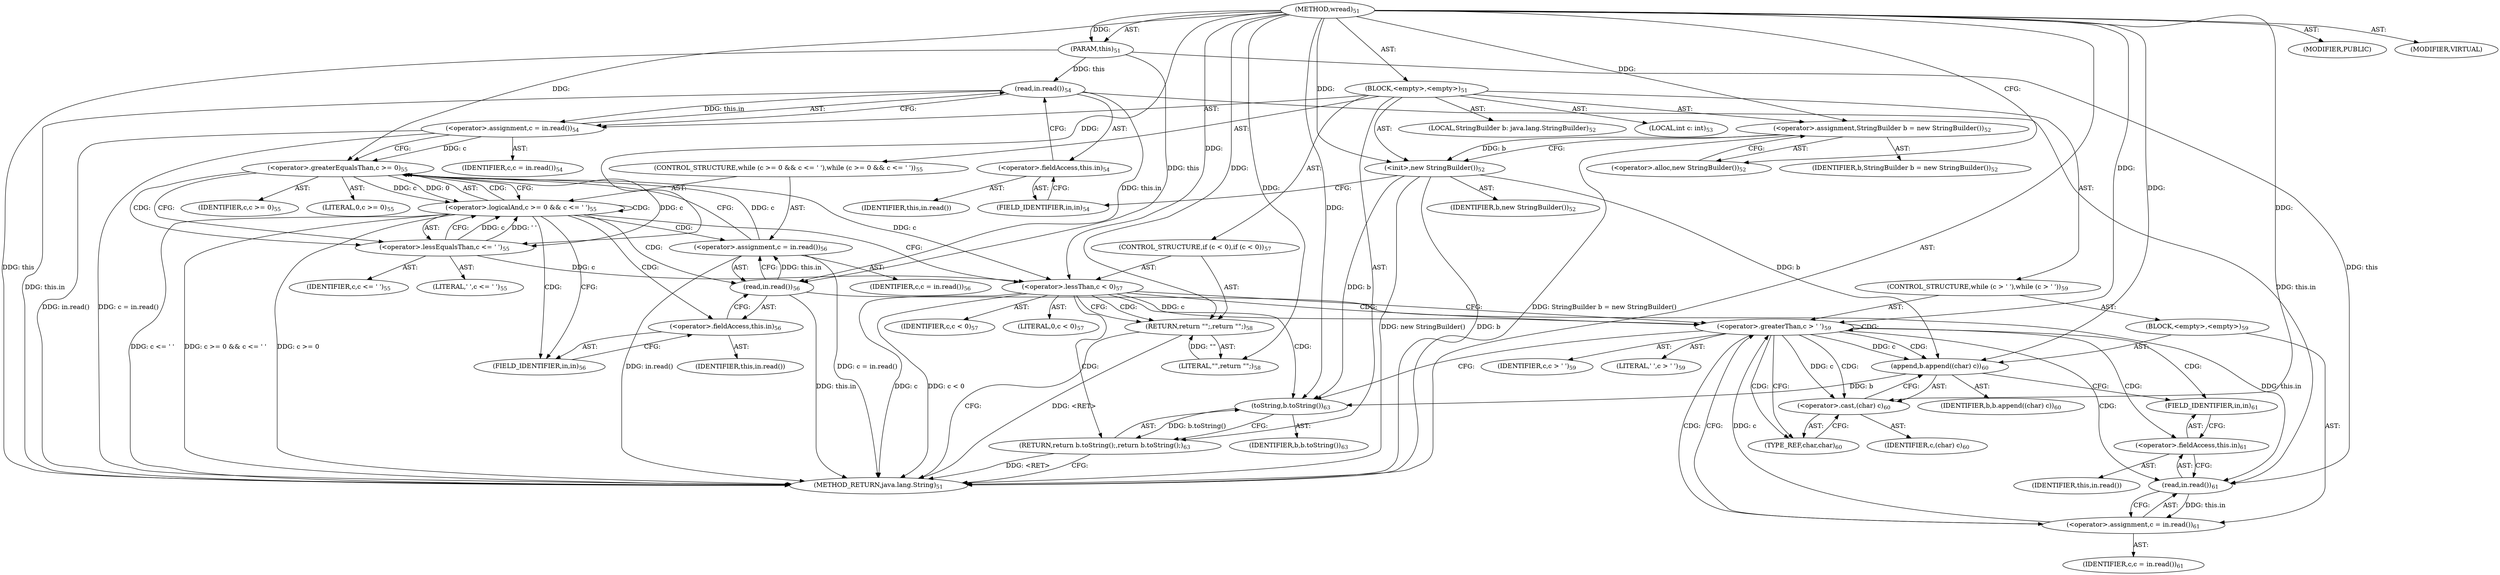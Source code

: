digraph "wread" {  
"160" [label = <(METHOD,wread)<SUB>51</SUB>> ]
"161" [label = <(PARAM,this)<SUB>51</SUB>> ]
"162" [label = <(BLOCK,&lt;empty&gt;,&lt;empty&gt;)<SUB>51</SUB>> ]
"9" [label = <(LOCAL,StringBuilder b: java.lang.StringBuilder)<SUB>52</SUB>> ]
"163" [label = <(&lt;operator&gt;.assignment,StringBuilder b = new StringBuilder())<SUB>52</SUB>> ]
"164" [label = <(IDENTIFIER,b,StringBuilder b = new StringBuilder())<SUB>52</SUB>> ]
"165" [label = <(&lt;operator&gt;.alloc,new StringBuilder())<SUB>52</SUB>> ]
"166" [label = <(&lt;init&gt;,new StringBuilder())<SUB>52</SUB>> ]
"8" [label = <(IDENTIFIER,b,new StringBuilder())<SUB>52</SUB>> ]
"167" [label = <(LOCAL,int c: int)<SUB>53</SUB>> ]
"168" [label = <(&lt;operator&gt;.assignment,c = in.read())<SUB>54</SUB>> ]
"169" [label = <(IDENTIFIER,c,c = in.read())<SUB>54</SUB>> ]
"170" [label = <(read,in.read())<SUB>54</SUB>> ]
"171" [label = <(&lt;operator&gt;.fieldAccess,this.in)<SUB>54</SUB>> ]
"172" [label = <(IDENTIFIER,this,in.read())> ]
"173" [label = <(FIELD_IDENTIFIER,in,in)<SUB>54</SUB>> ]
"174" [label = <(CONTROL_STRUCTURE,while (c &gt;= 0 &amp;&amp; c &lt;= ' '),while (c &gt;= 0 &amp;&amp; c &lt;= ' '))<SUB>55</SUB>> ]
"175" [label = <(&lt;operator&gt;.logicalAnd,c &gt;= 0 &amp;&amp; c &lt;= ' ')<SUB>55</SUB>> ]
"176" [label = <(&lt;operator&gt;.greaterEqualsThan,c &gt;= 0)<SUB>55</SUB>> ]
"177" [label = <(IDENTIFIER,c,c &gt;= 0)<SUB>55</SUB>> ]
"178" [label = <(LITERAL,0,c &gt;= 0)<SUB>55</SUB>> ]
"179" [label = <(&lt;operator&gt;.lessEqualsThan,c &lt;= ' ')<SUB>55</SUB>> ]
"180" [label = <(IDENTIFIER,c,c &lt;= ' ')<SUB>55</SUB>> ]
"181" [label = <(LITERAL,' ',c &lt;= ' ')<SUB>55</SUB>> ]
"182" [label = <(&lt;operator&gt;.assignment,c = in.read())<SUB>56</SUB>> ]
"183" [label = <(IDENTIFIER,c,c = in.read())<SUB>56</SUB>> ]
"184" [label = <(read,in.read())<SUB>56</SUB>> ]
"185" [label = <(&lt;operator&gt;.fieldAccess,this.in)<SUB>56</SUB>> ]
"186" [label = <(IDENTIFIER,this,in.read())> ]
"187" [label = <(FIELD_IDENTIFIER,in,in)<SUB>56</SUB>> ]
"188" [label = <(CONTROL_STRUCTURE,if (c &lt; 0),if (c &lt; 0))<SUB>57</SUB>> ]
"189" [label = <(&lt;operator&gt;.lessThan,c &lt; 0)<SUB>57</SUB>> ]
"190" [label = <(IDENTIFIER,c,c &lt; 0)<SUB>57</SUB>> ]
"191" [label = <(LITERAL,0,c &lt; 0)<SUB>57</SUB>> ]
"192" [label = <(RETURN,return &quot;&quot;;,return &quot;&quot;;)<SUB>58</SUB>> ]
"193" [label = <(LITERAL,&quot;&quot;,return &quot;&quot;;)<SUB>58</SUB>> ]
"194" [label = <(CONTROL_STRUCTURE,while (c &gt; ' '),while (c &gt; ' '))<SUB>59</SUB>> ]
"195" [label = <(&lt;operator&gt;.greaterThan,c &gt; ' ')<SUB>59</SUB>> ]
"196" [label = <(IDENTIFIER,c,c &gt; ' ')<SUB>59</SUB>> ]
"197" [label = <(LITERAL,' ',c &gt; ' ')<SUB>59</SUB>> ]
"198" [label = <(BLOCK,&lt;empty&gt;,&lt;empty&gt;)<SUB>59</SUB>> ]
"199" [label = <(append,b.append((char) c))<SUB>60</SUB>> ]
"200" [label = <(IDENTIFIER,b,b.append((char) c))<SUB>60</SUB>> ]
"201" [label = <(&lt;operator&gt;.cast,(char) c)<SUB>60</SUB>> ]
"202" [label = <(TYPE_REF,char,char)<SUB>60</SUB>> ]
"203" [label = <(IDENTIFIER,c,(char) c)<SUB>60</SUB>> ]
"204" [label = <(&lt;operator&gt;.assignment,c = in.read())<SUB>61</SUB>> ]
"205" [label = <(IDENTIFIER,c,c = in.read())<SUB>61</SUB>> ]
"206" [label = <(read,in.read())<SUB>61</SUB>> ]
"207" [label = <(&lt;operator&gt;.fieldAccess,this.in)<SUB>61</SUB>> ]
"208" [label = <(IDENTIFIER,this,in.read())> ]
"209" [label = <(FIELD_IDENTIFIER,in,in)<SUB>61</SUB>> ]
"210" [label = <(RETURN,return b.toString();,return b.toString();)<SUB>63</SUB>> ]
"211" [label = <(toString,b.toString())<SUB>63</SUB>> ]
"212" [label = <(IDENTIFIER,b,b.toString())<SUB>63</SUB>> ]
"213" [label = <(MODIFIER,PUBLIC)> ]
"214" [label = <(MODIFIER,VIRTUAL)> ]
"215" [label = <(METHOD_RETURN,java.lang.String)<SUB>51</SUB>> ]
  "160" -> "161"  [ label = "AST: "] 
  "160" -> "162"  [ label = "AST: "] 
  "160" -> "213"  [ label = "AST: "] 
  "160" -> "214"  [ label = "AST: "] 
  "160" -> "215"  [ label = "AST: "] 
  "162" -> "9"  [ label = "AST: "] 
  "162" -> "163"  [ label = "AST: "] 
  "162" -> "166"  [ label = "AST: "] 
  "162" -> "167"  [ label = "AST: "] 
  "162" -> "168"  [ label = "AST: "] 
  "162" -> "174"  [ label = "AST: "] 
  "162" -> "188"  [ label = "AST: "] 
  "162" -> "194"  [ label = "AST: "] 
  "162" -> "210"  [ label = "AST: "] 
  "163" -> "164"  [ label = "AST: "] 
  "163" -> "165"  [ label = "AST: "] 
  "166" -> "8"  [ label = "AST: "] 
  "168" -> "169"  [ label = "AST: "] 
  "168" -> "170"  [ label = "AST: "] 
  "170" -> "171"  [ label = "AST: "] 
  "171" -> "172"  [ label = "AST: "] 
  "171" -> "173"  [ label = "AST: "] 
  "174" -> "175"  [ label = "AST: "] 
  "174" -> "182"  [ label = "AST: "] 
  "175" -> "176"  [ label = "AST: "] 
  "175" -> "179"  [ label = "AST: "] 
  "176" -> "177"  [ label = "AST: "] 
  "176" -> "178"  [ label = "AST: "] 
  "179" -> "180"  [ label = "AST: "] 
  "179" -> "181"  [ label = "AST: "] 
  "182" -> "183"  [ label = "AST: "] 
  "182" -> "184"  [ label = "AST: "] 
  "184" -> "185"  [ label = "AST: "] 
  "185" -> "186"  [ label = "AST: "] 
  "185" -> "187"  [ label = "AST: "] 
  "188" -> "189"  [ label = "AST: "] 
  "188" -> "192"  [ label = "AST: "] 
  "189" -> "190"  [ label = "AST: "] 
  "189" -> "191"  [ label = "AST: "] 
  "192" -> "193"  [ label = "AST: "] 
  "194" -> "195"  [ label = "AST: "] 
  "194" -> "198"  [ label = "AST: "] 
  "195" -> "196"  [ label = "AST: "] 
  "195" -> "197"  [ label = "AST: "] 
  "198" -> "199"  [ label = "AST: "] 
  "198" -> "204"  [ label = "AST: "] 
  "199" -> "200"  [ label = "AST: "] 
  "199" -> "201"  [ label = "AST: "] 
  "201" -> "202"  [ label = "AST: "] 
  "201" -> "203"  [ label = "AST: "] 
  "204" -> "205"  [ label = "AST: "] 
  "204" -> "206"  [ label = "AST: "] 
  "206" -> "207"  [ label = "AST: "] 
  "207" -> "208"  [ label = "AST: "] 
  "207" -> "209"  [ label = "AST: "] 
  "210" -> "211"  [ label = "AST: "] 
  "211" -> "212"  [ label = "AST: "] 
  "163" -> "166"  [ label = "CFG: "] 
  "166" -> "173"  [ label = "CFG: "] 
  "168" -> "176"  [ label = "CFG: "] 
  "210" -> "215"  [ label = "CFG: "] 
  "165" -> "163"  [ label = "CFG: "] 
  "170" -> "168"  [ label = "CFG: "] 
  "175" -> "187"  [ label = "CFG: "] 
  "175" -> "189"  [ label = "CFG: "] 
  "182" -> "176"  [ label = "CFG: "] 
  "189" -> "192"  [ label = "CFG: "] 
  "189" -> "195"  [ label = "CFG: "] 
  "192" -> "215"  [ label = "CFG: "] 
  "195" -> "202"  [ label = "CFG: "] 
  "195" -> "211"  [ label = "CFG: "] 
  "211" -> "210"  [ label = "CFG: "] 
  "171" -> "170"  [ label = "CFG: "] 
  "176" -> "175"  [ label = "CFG: "] 
  "176" -> "179"  [ label = "CFG: "] 
  "179" -> "175"  [ label = "CFG: "] 
  "184" -> "182"  [ label = "CFG: "] 
  "199" -> "209"  [ label = "CFG: "] 
  "204" -> "195"  [ label = "CFG: "] 
  "173" -> "171"  [ label = "CFG: "] 
  "185" -> "184"  [ label = "CFG: "] 
  "201" -> "199"  [ label = "CFG: "] 
  "206" -> "204"  [ label = "CFG: "] 
  "187" -> "185"  [ label = "CFG: "] 
  "202" -> "201"  [ label = "CFG: "] 
  "207" -> "206"  [ label = "CFG: "] 
  "209" -> "207"  [ label = "CFG: "] 
  "160" -> "165"  [ label = "CFG: "] 
  "192" -> "215"  [ label = "DDG: &lt;RET&gt;"] 
  "210" -> "215"  [ label = "DDG: &lt;RET&gt;"] 
  "161" -> "215"  [ label = "DDG: this"] 
  "163" -> "215"  [ label = "DDG: StringBuilder b = new StringBuilder()"] 
  "166" -> "215"  [ label = "DDG: b"] 
  "166" -> "215"  [ label = "DDG: new StringBuilder()"] 
  "170" -> "215"  [ label = "DDG: this.in"] 
  "168" -> "215"  [ label = "DDG: in.read()"] 
  "168" -> "215"  [ label = "DDG: c = in.read()"] 
  "175" -> "215"  [ label = "DDG: c &gt;= 0"] 
  "175" -> "215"  [ label = "DDG: c &lt;= ' '"] 
  "175" -> "215"  [ label = "DDG: c &gt;= 0 &amp;&amp; c &lt;= ' '"] 
  "189" -> "215"  [ label = "DDG: c"] 
  "189" -> "215"  [ label = "DDG: c &lt; 0"] 
  "184" -> "215"  [ label = "DDG: this.in"] 
  "182" -> "215"  [ label = "DDG: in.read()"] 
  "182" -> "215"  [ label = "DDG: c = in.read()"] 
  "160" -> "161"  [ label = "DDG: "] 
  "160" -> "163"  [ label = "DDG: "] 
  "170" -> "168"  [ label = "DDG: this.in"] 
  "211" -> "210"  [ label = "DDG: b.toString()"] 
  "163" -> "166"  [ label = "DDG: b"] 
  "160" -> "166"  [ label = "DDG: "] 
  "184" -> "182"  [ label = "DDG: this.in"] 
  "193" -> "192"  [ label = "DDG: &quot;&quot;"] 
  "160" -> "192"  [ label = "DDG: "] 
  "161" -> "170"  [ label = "DDG: this"] 
  "176" -> "175"  [ label = "DDG: c"] 
  "176" -> "175"  [ label = "DDG: 0"] 
  "179" -> "175"  [ label = "DDG: c"] 
  "179" -> "175"  [ label = "DDG: ' '"] 
  "176" -> "189"  [ label = "DDG: c"] 
  "179" -> "189"  [ label = "DDG: c"] 
  "160" -> "189"  [ label = "DDG: "] 
  "160" -> "193"  [ label = "DDG: "] 
  "189" -> "195"  [ label = "DDG: c"] 
  "204" -> "195"  [ label = "DDG: c"] 
  "160" -> "195"  [ label = "DDG: "] 
  "206" -> "204"  [ label = "DDG: this.in"] 
  "166" -> "211"  [ label = "DDG: b"] 
  "199" -> "211"  [ label = "DDG: b"] 
  "160" -> "211"  [ label = "DDG: "] 
  "168" -> "176"  [ label = "DDG: c"] 
  "182" -> "176"  [ label = "DDG: c"] 
  "160" -> "176"  [ label = "DDG: "] 
  "176" -> "179"  [ label = "DDG: c"] 
  "160" -> "179"  [ label = "DDG: "] 
  "161" -> "184"  [ label = "DDG: this"] 
  "170" -> "184"  [ label = "DDG: this.in"] 
  "166" -> "199"  [ label = "DDG: b"] 
  "160" -> "199"  [ label = "DDG: "] 
  "195" -> "199"  [ label = "DDG: c"] 
  "160" -> "201"  [ label = "DDG: "] 
  "195" -> "201"  [ label = "DDG: c"] 
  "161" -> "206"  [ label = "DDG: this"] 
  "170" -> "206"  [ label = "DDG: this.in"] 
  "184" -> "206"  [ label = "DDG: this.in"] 
  "175" -> "182"  [ label = "CDG: "] 
  "175" -> "185"  [ label = "CDG: "] 
  "175" -> "176"  [ label = "CDG: "] 
  "175" -> "175"  [ label = "CDG: "] 
  "175" -> "187"  [ label = "CDG: "] 
  "175" -> "184"  [ label = "CDG: "] 
  "189" -> "192"  [ label = "CDG: "] 
  "189" -> "211"  [ label = "CDG: "] 
  "189" -> "210"  [ label = "CDG: "] 
  "189" -> "195"  [ label = "CDG: "] 
  "195" -> "209"  [ label = "CDG: "] 
  "195" -> "204"  [ label = "CDG: "] 
  "195" -> "202"  [ label = "CDG: "] 
  "195" -> "206"  [ label = "CDG: "] 
  "195" -> "201"  [ label = "CDG: "] 
  "195" -> "195"  [ label = "CDG: "] 
  "195" -> "207"  [ label = "CDG: "] 
  "195" -> "199"  [ label = "CDG: "] 
  "176" -> "179"  [ label = "CDG: "] 
}
